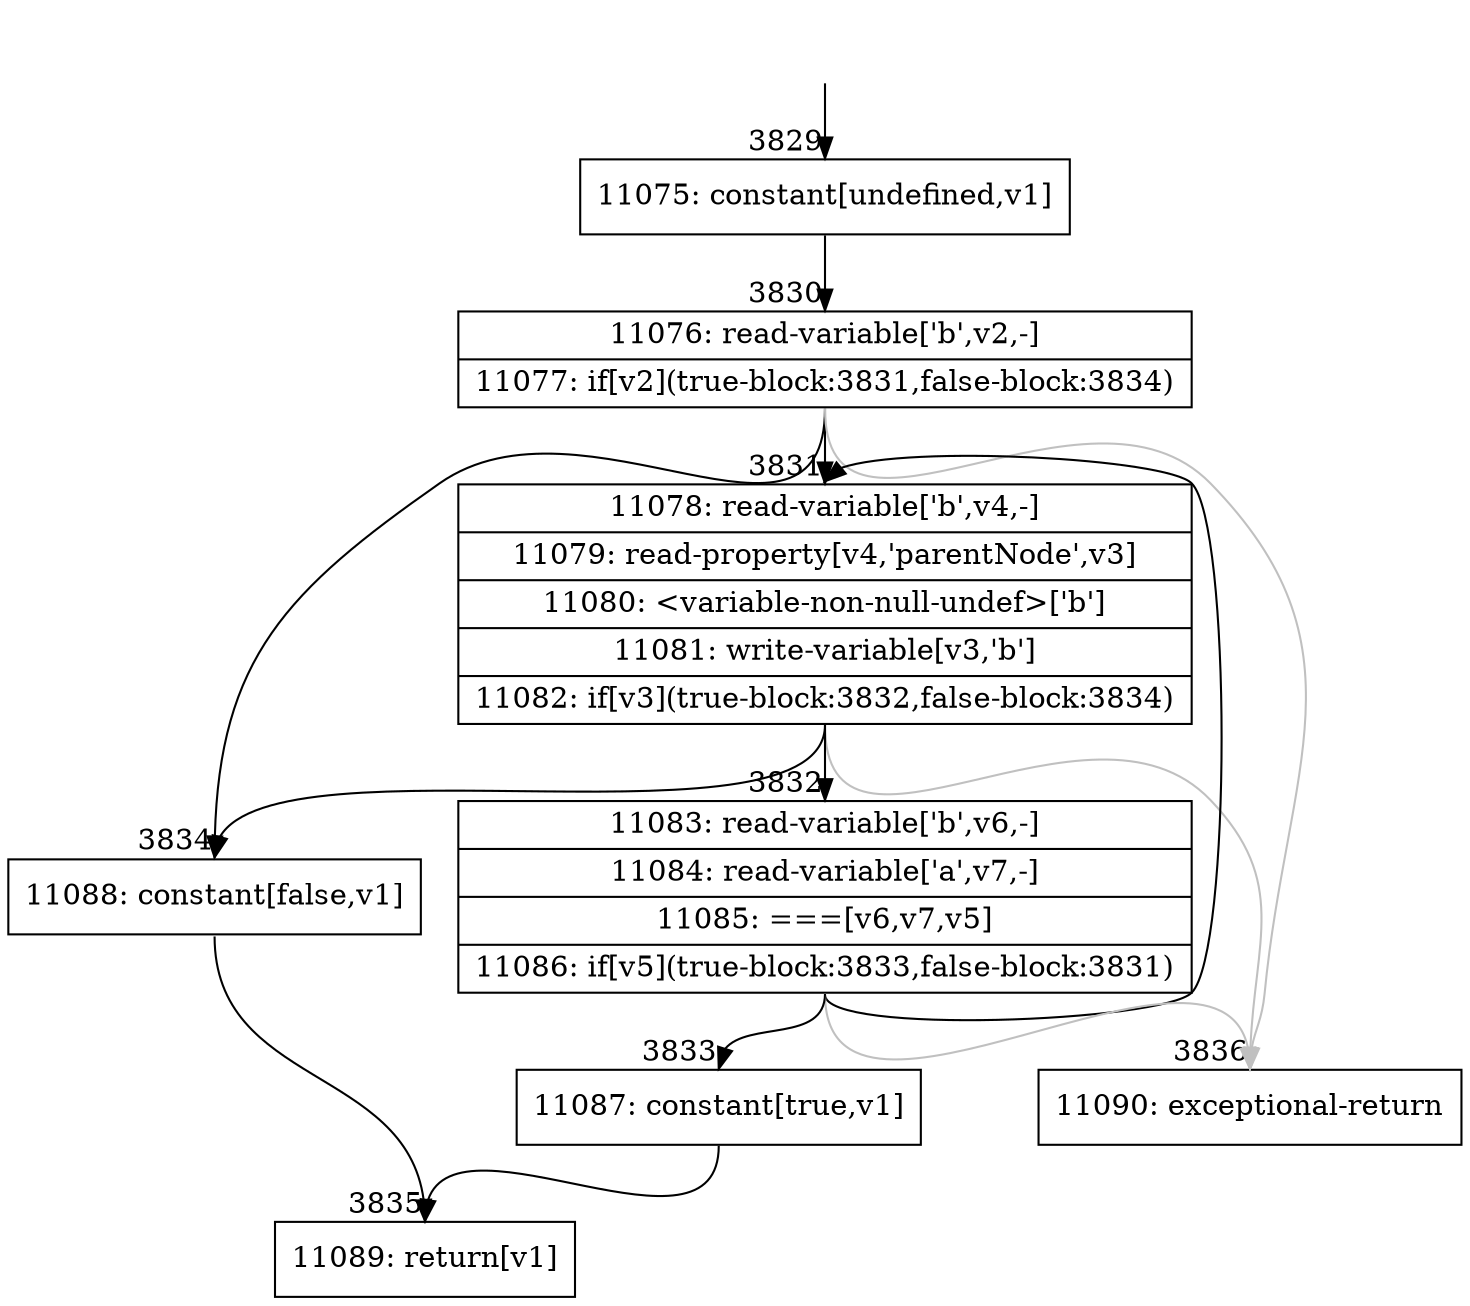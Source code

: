 digraph {
rankdir="TD"
BB_entry255[shape=none,label=""];
BB_entry255 -> BB3829 [tailport=s, headport=n, headlabel="    3829"]
BB3829 [shape=record label="{11075: constant[undefined,v1]}" ] 
BB3829 -> BB3830 [tailport=s, headport=n, headlabel="      3830"]
BB3830 [shape=record label="{11076: read-variable['b',v2,-]|11077: if[v2](true-block:3831,false-block:3834)}" ] 
BB3830 -> BB3831 [tailport=s, headport=n, headlabel="      3831"]
BB3830 -> BB3834 [tailport=s, headport=n, headlabel="      3834"]
BB3830 -> BB3836 [tailport=s, headport=n, color=gray, headlabel="      3836"]
BB3831 [shape=record label="{11078: read-variable['b',v4,-]|11079: read-property[v4,'parentNode',v3]|11080: \<variable-non-null-undef\>['b']|11081: write-variable[v3,'b']|11082: if[v3](true-block:3832,false-block:3834)}" ] 
BB3831 -> BB3832 [tailport=s, headport=n, headlabel="      3832"]
BB3831 -> BB3834 [tailport=s, headport=n]
BB3831 -> BB3836 [tailport=s, headport=n, color=gray]
BB3832 [shape=record label="{11083: read-variable['b',v6,-]|11084: read-variable['a',v7,-]|11085: ===[v6,v7,v5]|11086: if[v5](true-block:3833,false-block:3831)}" ] 
BB3832 -> BB3833 [tailport=s, headport=n, headlabel="      3833"]
BB3832 -> BB3831 [tailport=s, headport=n]
BB3832 -> BB3836 [tailport=s, headport=n, color=gray]
BB3833 [shape=record label="{11087: constant[true,v1]}" ] 
BB3833 -> BB3835 [tailport=s, headport=n, headlabel="      3835"]
BB3834 [shape=record label="{11088: constant[false,v1]}" ] 
BB3834 -> BB3835 [tailport=s, headport=n]
BB3835 [shape=record label="{11089: return[v1]}" ] 
BB3836 [shape=record label="{11090: exceptional-return}" ] 
}
